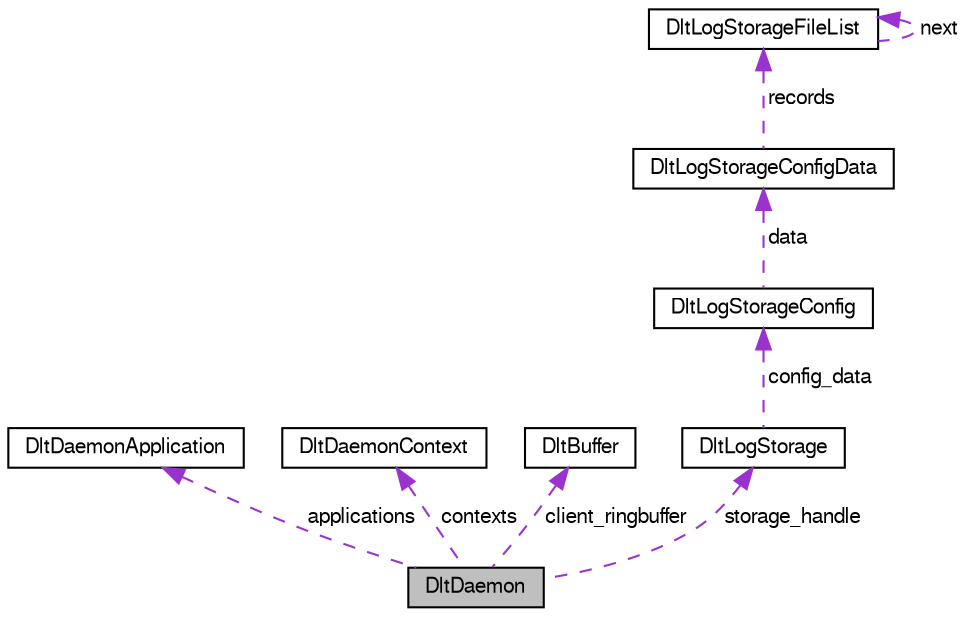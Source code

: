 digraph "DltDaemon"
{
  edge [fontname="FreeSans",fontsize="10",labelfontname="FreeSans",labelfontsize="10"];
  node [fontname="FreeSans",fontsize="10",shape=record];
  Node1 [label="DltDaemon",height=0.2,width=0.4,color="black", fillcolor="grey75", style="filled", fontcolor="black"];
  Node2 -> Node1 [dir="back",color="darkorchid3",fontsize="10",style="dashed",label=" applications" ,fontname="FreeSans"];
  Node2 [label="DltDaemonApplication",height=0.2,width=0.4,color="black", fillcolor="white", style="filled",URL="$struct_dlt_daemon_application.html"];
  Node3 -> Node1 [dir="back",color="darkorchid3",fontsize="10",style="dashed",label=" contexts" ,fontname="FreeSans"];
  Node3 [label="DltDaemonContext",height=0.2,width=0.4,color="black", fillcolor="white", style="filled",URL="$struct_dlt_daemon_context.html"];
  Node4 -> Node1 [dir="back",color="darkorchid3",fontsize="10",style="dashed",label=" client_ringbuffer" ,fontname="FreeSans"];
  Node4 [label="DltBuffer",height=0.2,width=0.4,color="black", fillcolor="white", style="filled",URL="$struct_dlt_buffer.html"];
  Node5 -> Node1 [dir="back",color="darkorchid3",fontsize="10",style="dashed",label=" storage_handle" ,fontname="FreeSans"];
  Node5 [label="DltLogStorage",height=0.2,width=0.4,color="black", fillcolor="white", style="filled",URL="$struct_dlt_log_storage.html"];
  Node6 -> Node5 [dir="back",color="darkorchid3",fontsize="10",style="dashed",label=" config_data" ,fontname="FreeSans"];
  Node6 [label="DltLogStorageConfig",height=0.2,width=0.4,color="black", fillcolor="white", style="filled",URL="$struct_dlt_log_storage_config.html"];
  Node7 -> Node6 [dir="back",color="darkorchid3",fontsize="10",style="dashed",label=" data" ,fontname="FreeSans"];
  Node7 [label="DltLogStorageConfigData",height=0.2,width=0.4,color="black", fillcolor="white", style="filled",URL="$struct_dlt_log_storage_config_data.html"];
  Node8 -> Node7 [dir="back",color="darkorchid3",fontsize="10",style="dashed",label=" records" ,fontname="FreeSans"];
  Node8 [label="DltLogStorageFileList",height=0.2,width=0.4,color="black", fillcolor="white", style="filled",URL="$struct_dlt_log_storage_file_list.html"];
  Node8 -> Node8 [dir="back",color="darkorchid3",fontsize="10",style="dashed",label=" next" ,fontname="FreeSans"];
}
